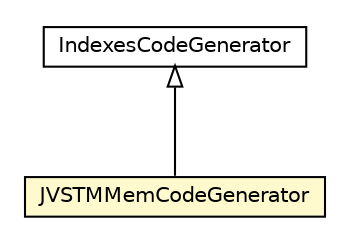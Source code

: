 #!/usr/local/bin/dot
#
# Class diagram 
# Generated by UMLGraph version 5.1 (http://www.umlgraph.org/)
#

digraph G {
	edge [fontname="Helvetica",fontsize=10,labelfontname="Helvetica",labelfontsize=10];
	node [fontname="Helvetica",fontsize=10,shape=plaintext];
	nodesep=0.25;
	ranksep=0.5;
	// pt.ist.fenixframework.dml.IndexesCodeGenerator
	c35174 [label=<<table title="pt.ist.fenixframework.dml.IndexesCodeGenerator" border="0" cellborder="1" cellspacing="0" cellpadding="2" port="p" href="../../dml/IndexesCodeGenerator.html">
		<tr><td><table border="0" cellspacing="0" cellpadding="1">
<tr><td align="center" balign="center"> IndexesCodeGenerator </td></tr>
		</table></td></tr>
		</table>>, fontname="Helvetica", fontcolor="black", fontsize=10.0];
	// pt.ist.fenixframework.backend.jvstmmem.JVSTMMemCodeGenerator
	c35301 [label=<<table title="pt.ist.fenixframework.backend.jvstmmem.JVSTMMemCodeGenerator" border="0" cellborder="1" cellspacing="0" cellpadding="2" port="p" bgcolor="lemonChiffon" href="./JVSTMMemCodeGenerator.html">
		<tr><td><table border="0" cellspacing="0" cellpadding="1">
<tr><td align="center" balign="center"> JVSTMMemCodeGenerator </td></tr>
		</table></td></tr>
		</table>>, fontname="Helvetica", fontcolor="black", fontsize=10.0];
	//pt.ist.fenixframework.backend.jvstmmem.JVSTMMemCodeGenerator extends pt.ist.fenixframework.dml.IndexesCodeGenerator
	c35174:p -> c35301:p [dir=back,arrowtail=empty];
}

